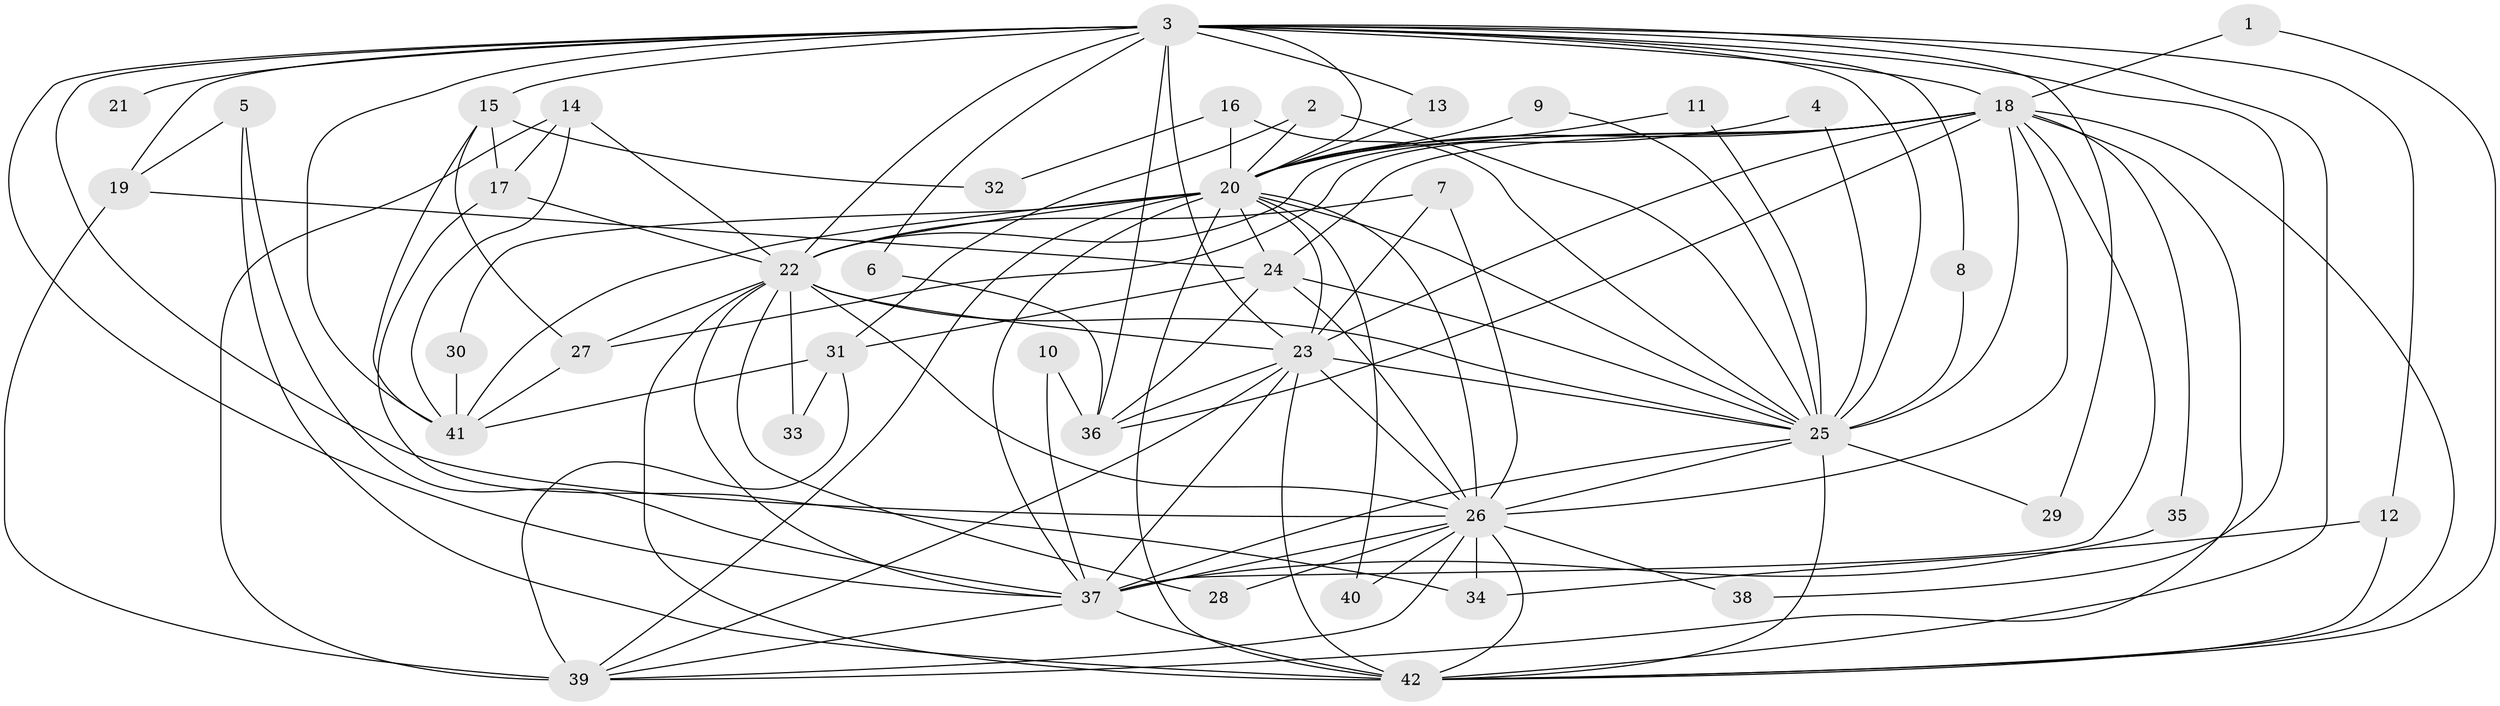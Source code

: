 // original degree distribution, {21: 0.03571428571428571, 14: 0.023809523809523808, 17: 0.03571428571428571, 20: 0.023809523809523808, 2: 0.5714285714285714, 6: 0.011904761904761904, 3: 0.11904761904761904, 4: 0.10714285714285714, 8: 0.023809523809523808, 5: 0.047619047619047616}
// Generated by graph-tools (version 1.1) at 2025/25/03/09/25 03:25:48]
// undirected, 42 vertices, 118 edges
graph export_dot {
graph [start="1"]
  node [color=gray90,style=filled];
  1;
  2;
  3;
  4;
  5;
  6;
  7;
  8;
  9;
  10;
  11;
  12;
  13;
  14;
  15;
  16;
  17;
  18;
  19;
  20;
  21;
  22;
  23;
  24;
  25;
  26;
  27;
  28;
  29;
  30;
  31;
  32;
  33;
  34;
  35;
  36;
  37;
  38;
  39;
  40;
  41;
  42;
  1 -- 18 [weight=1.0];
  1 -- 42 [weight=1.0];
  2 -- 20 [weight=1.0];
  2 -- 25 [weight=1.0];
  2 -- 31 [weight=1.0];
  3 -- 6 [weight=1.0];
  3 -- 8 [weight=1.0];
  3 -- 12 [weight=2.0];
  3 -- 13 [weight=1.0];
  3 -- 15 [weight=1.0];
  3 -- 18 [weight=2.0];
  3 -- 19 [weight=1.0];
  3 -- 20 [weight=2.0];
  3 -- 21 [weight=2.0];
  3 -- 22 [weight=3.0];
  3 -- 23 [weight=2.0];
  3 -- 25 [weight=3.0];
  3 -- 26 [weight=2.0];
  3 -- 29 [weight=1.0];
  3 -- 36 [weight=2.0];
  3 -- 37 [weight=2.0];
  3 -- 38 [weight=1.0];
  3 -- 41 [weight=2.0];
  3 -- 42 [weight=2.0];
  4 -- 20 [weight=1.0];
  4 -- 25 [weight=1.0];
  5 -- 19 [weight=1.0];
  5 -- 37 [weight=1.0];
  5 -- 42 [weight=1.0];
  6 -- 36 [weight=1.0];
  7 -- 22 [weight=1.0];
  7 -- 23 [weight=1.0];
  7 -- 26 [weight=1.0];
  8 -- 25 [weight=1.0];
  9 -- 20 [weight=1.0];
  9 -- 25 [weight=1.0];
  10 -- 36 [weight=1.0];
  10 -- 37 [weight=1.0];
  11 -- 20 [weight=1.0];
  11 -- 25 [weight=1.0];
  12 -- 34 [weight=1.0];
  12 -- 42 [weight=1.0];
  13 -- 20 [weight=1.0];
  14 -- 17 [weight=1.0];
  14 -- 22 [weight=2.0];
  14 -- 39 [weight=1.0];
  14 -- 41 [weight=1.0];
  15 -- 17 [weight=1.0];
  15 -- 27 [weight=1.0];
  15 -- 32 [weight=1.0];
  15 -- 41 [weight=1.0];
  16 -- 20 [weight=1.0];
  16 -- 25 [weight=1.0];
  16 -- 32 [weight=1.0];
  17 -- 22 [weight=1.0];
  17 -- 34 [weight=1.0];
  18 -- 20 [weight=2.0];
  18 -- 22 [weight=2.0];
  18 -- 23 [weight=2.0];
  18 -- 24 [weight=1.0];
  18 -- 25 [weight=1.0];
  18 -- 26 [weight=1.0];
  18 -- 27 [weight=2.0];
  18 -- 35 [weight=1.0];
  18 -- 36 [weight=1.0];
  18 -- 37 [weight=1.0];
  18 -- 39 [weight=1.0];
  18 -- 42 [weight=2.0];
  19 -- 24 [weight=1.0];
  19 -- 39 [weight=1.0];
  20 -- 22 [weight=1.0];
  20 -- 23 [weight=1.0];
  20 -- 24 [weight=1.0];
  20 -- 25 [weight=1.0];
  20 -- 26 [weight=1.0];
  20 -- 30 [weight=1.0];
  20 -- 37 [weight=1.0];
  20 -- 39 [weight=1.0];
  20 -- 40 [weight=1.0];
  20 -- 41 [weight=2.0];
  20 -- 42 [weight=1.0];
  22 -- 23 [weight=1.0];
  22 -- 25 [weight=1.0];
  22 -- 26 [weight=1.0];
  22 -- 27 [weight=1.0];
  22 -- 28 [weight=1.0];
  22 -- 33 [weight=1.0];
  22 -- 37 [weight=1.0];
  22 -- 42 [weight=2.0];
  23 -- 25 [weight=1.0];
  23 -- 26 [weight=2.0];
  23 -- 36 [weight=3.0];
  23 -- 37 [weight=2.0];
  23 -- 39 [weight=1.0];
  23 -- 42 [weight=1.0];
  24 -- 25 [weight=1.0];
  24 -- 26 [weight=1.0];
  24 -- 31 [weight=1.0];
  24 -- 36 [weight=1.0];
  25 -- 26 [weight=1.0];
  25 -- 29 [weight=1.0];
  25 -- 37 [weight=1.0];
  25 -- 42 [weight=1.0];
  26 -- 28 [weight=1.0];
  26 -- 34 [weight=1.0];
  26 -- 37 [weight=1.0];
  26 -- 38 [weight=1.0];
  26 -- 39 [weight=1.0];
  26 -- 40 [weight=1.0];
  26 -- 42 [weight=1.0];
  27 -- 41 [weight=1.0];
  30 -- 41 [weight=1.0];
  31 -- 33 [weight=1.0];
  31 -- 39 [weight=1.0];
  31 -- 41 [weight=1.0];
  35 -- 37 [weight=1.0];
  37 -- 39 [weight=1.0];
  37 -- 42 [weight=3.0];
}
